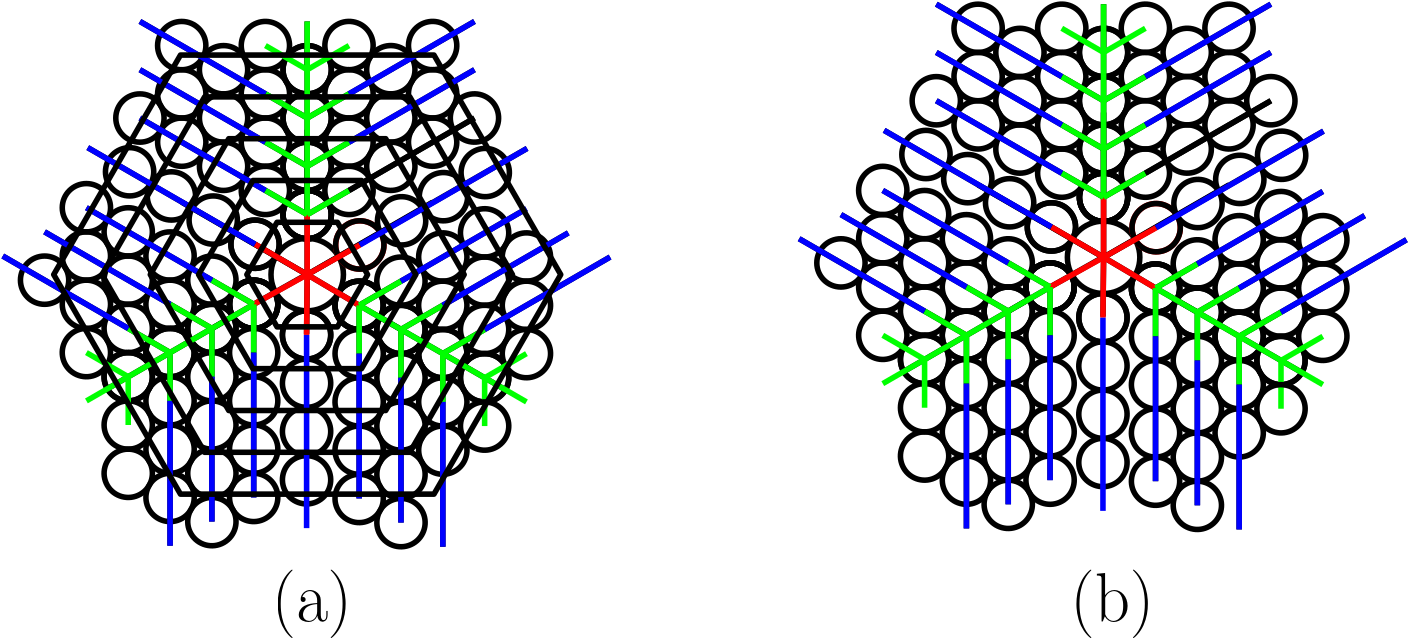 <?xml version="1.0"?>
<!DOCTYPE ipe SYSTEM "ipe.dtd">
<ipe version="70107" creator="Ipe 7.2.2">
<info created="D:20160515183755" modified="D:20160515183755"/>
<ipestyle name="basic">
<symbol name="arrow/arc(spx)">
<path stroke="sym-stroke" fill="sym-stroke" pen="sym-pen">
0 0 m
-1 0.333 l
-1 -0.333 l
h
</path>
</symbol>
<symbol name="arrow/farc(spx)">
<path stroke="sym-stroke" fill="white" pen="sym-pen">
0 0 m
-1 0.333 l
-1 -0.333 l
h
</path>
</symbol>
<symbol name="arrow/ptarc(spx)">
<path stroke="sym-stroke" fill="sym-stroke" pen="sym-pen">
0 0 m
-1 0.333 l
-0.8 0 l
-1 -0.333 l
h
</path>
</symbol>
<symbol name="arrow/fptarc(spx)">
<path stroke="sym-stroke" fill="white" pen="sym-pen">
0 0 m
-1 0.333 l
-0.8 0 l
-1 -0.333 l
h
</path>
</symbol>
<symbol name="mark/circle(sx)" transformations="translations">
<path fill="sym-stroke">
0.6 0 0 0.6 0 0 e
0.4 0 0 0.4 0 0 e
</path>
</symbol>
<symbol name="mark/disk(sx)" transformations="translations">
<path fill="sym-stroke">
0.6 0 0 0.6 0 0 e
</path>
</symbol>
<symbol name="mark/fdisk(sfx)" transformations="translations">
<group>
<path fill="sym-fill">
0.5 0 0 0.5 0 0 e
</path>
<path fill="sym-stroke" fillrule="eofill">
0.6 0 0 0.6 0 0 e
0.4 0 0 0.4 0 0 e
</path>
</group>
</symbol>
<symbol name="mark/box(sx)" transformations="translations">
<path fill="sym-stroke" fillrule="eofill">
-0.6 -0.6 m
0.6 -0.6 l
0.6 0.6 l
-0.6 0.6 l
h
-0.4 -0.4 m
0.4 -0.4 l
0.4 0.4 l
-0.4 0.4 l
h
</path>
</symbol>
<symbol name="mark/square(sx)" transformations="translations">
<path fill="sym-stroke">
-0.6 -0.6 m
0.6 -0.6 l
0.6 0.6 l
-0.6 0.6 l
h
</path>
</symbol>
<symbol name="mark/fsquare(sfx)" transformations="translations">
<group>
<path fill="sym-fill">
-0.5 -0.5 m
0.5 -0.5 l
0.5 0.5 l
-0.5 0.5 l
h
</path>
<path fill="sym-stroke" fillrule="eofill">
-0.6 -0.6 m
0.6 -0.6 l
0.6 0.6 l
-0.6 0.6 l
h
-0.4 -0.4 m
0.4 -0.4 l
0.4 0.4 l
-0.4 0.4 l
h
</path>
</group>
</symbol>
<symbol name="mark/cross(sx)" transformations="translations">
<group>
<path fill="sym-stroke">
-0.43 -0.57 m
0.57 0.43 l
0.43 0.57 l
-0.57 -0.43 l
h
</path>
<path fill="sym-stroke">
-0.43 0.57 m
0.57 -0.43 l
0.43 -0.57 l
-0.57 0.43 l
h
</path>
</group>
</symbol>
<symbol name="arrow/fnormal(spx)">
<path stroke="sym-stroke" fill="white" pen="sym-pen">
0 0 m
-1 0.333 l
-1 -0.333 l
h
</path>
</symbol>
<symbol name="arrow/pointed(spx)">
<path stroke="sym-stroke" fill="sym-stroke" pen="sym-pen">
0 0 m
-1 0.333 l
-0.8 0 l
-1 -0.333 l
h
</path>
</symbol>
<symbol name="arrow/fpointed(spx)">
<path stroke="sym-stroke" fill="white" pen="sym-pen">
0 0 m
-1 0.333 l
-0.8 0 l
-1 -0.333 l
h
</path>
</symbol>
<symbol name="arrow/linear(spx)">
<path stroke="sym-stroke" pen="sym-pen">
-1 0.333 m
0 0 l
-1 -0.333 l
</path>
</symbol>
<symbol name="arrow/fdouble(spx)">
<path stroke="sym-stroke" fill="white" pen="sym-pen">
0 0 m
-1 0.333 l
-1 -0.333 l
h
-1 0 m
-2 0.333 l
-2 -0.333 l
h
</path>
</symbol>
<symbol name="arrow/double(spx)">
<path stroke="sym-stroke" fill="sym-stroke" pen="sym-pen">
0 0 m
-1 0.333 l
-1 -0.333 l
h
-1 0 m
-2 0.333 l
-2 -0.333 l
h
</path>
</symbol>
<pen name="heavier" value="0.8"/>
<pen name="fat" value="1.2"/>
<pen name="ultrafat" value="2"/>
<symbolsize name="large" value="5"/>
<symbolsize name="small" value="2"/>
<symbolsize name="tiny" value="1.1"/>
<arrowsize name="large" value="10"/>
<arrowsize name="small" value="5"/>
<arrowsize name="tiny" value="3"/>
<color name="red" value="1 0 0"/>
<color name="green" value="0 1 0"/>
<color name="blue" value="0 0 1"/>
<color name="yellow" value="1 1 0"/>
<color name="orange" value="1 0.647 0"/>
<color name="gold" value="1 0.843 0"/>
<color name="purple" value="0.627 0.125 0.941"/>
<color name="gray" value="0.745"/>
<color name="brown" value="0.647 0.165 0.165"/>
<color name="navy" value="0 0 0.502"/>
<color name="pink" value="1 0.753 0.796"/>
<color name="seagreen" value="0.18 0.545 0.341"/>
<color name="turquoise" value="0.251 0.878 0.816"/>
<color name="violet" value="0.933 0.51 0.933"/>
<color name="darkblue" value="0 0 0.545"/>
<color name="darkcyan" value="0 0.545 0.545"/>
<color name="darkgray" value="0.663"/>
<color name="darkgreen" value="0 0.392 0"/>
<color name="darkmagenta" value="0.545 0 0.545"/>
<color name="darkorange" value="1 0.549 0"/>
<color name="darkred" value="0.545 0 0"/>
<color name="lightblue" value="0.678 0.847 0.902"/>
<color name="lightcyan" value="0.878 1 1"/>
<color name="lightgray" value="0.827"/>
<color name="lightgreen" value="0.565 0.933 0.565"/>
<color name="lightyellow" value="1 1 0.878"/>
<dashstyle name="dashed" value="[4] 0"/>
<dashstyle name="dotted" value="[1 3] 0"/>
<dashstyle name="dash dotted" value="[4 2 1 2] 0"/>
<dashstyle name="dash dot dotted" value="[4 2 1 2 1 2] 0"/>
<textsize name="large" value="\large"/>
<textsize name="Large" value="\Large"/>
<textsize name="LARGE" value="\LARGE"/>
<textsize name="huge" value="\huge"/>
<textsize name="Huge" value="\Huge"/>
<textsize name="small" value="\small"/>
<textsize name="footnote" value="\footnotesize"/>
<textsize name="tiny" value="\tiny"/>
<textstyle name="center" begin="\begin{center}" end="\end{center}"/>
<textstyle name="itemize" begin="\begin{itemize}" end="\end{itemize}"/>
<textstyle name="item" begin="\begin{itemize}\item{}" end="\end{itemize}"/>
<gridsize name="4 pts" value="4"/>
<gridsize name="8 pts (~3 mm)" value="8"/>
<gridsize name="16 pts (~6 mm)" value="16"/>
<gridsize name="32 pts (~12 mm)" value="32"/>
<gridsize name="10 pts (~3.5 mm)" value="10"/>
<gridsize name="20 pts (~7 mm)" value="20"/>
<gridsize name="14 pts (~5 mm)" value="14"/>
<gridsize name="28 pts (~10 mm)" value="28"/>
<gridsize name="56 pts (~20 mm)" value="56"/>
<anglesize name="90 deg" value="90"/>
<anglesize name="60 deg" value="60"/>
<anglesize name="45 deg" value="45"/>
<anglesize name="30 deg" value="30"/>
<anglesize name="22.5 deg" value="22.5"/>
<opacity name="10%" value="0.1"/>
<opacity name="30%" value="0.3"/>
<opacity name="50%" value="0.5"/>
<opacity name="75%" value="0.75"/>
<tiling name="falling" angle="-60" step="4" width="1"/>
<tiling name="rising" angle="30" step="4" width="1"/>
</ipestyle>
<ipestyle name="bigpaper">
<layout paper="10000 6000" origin="0 0" frame="10000 6000"/>
<titlestyle pos="10 10" size="LARGE" color="title"  valign="baseline"/>
</ipestyle>
<page>
<layer name="alpha"/>
<view layers="alpha" active="alpha"/>
<path layer="alpha" matrix="0.13581 0.23523 -0.23523 0.13581 3403.95 1586.02" stroke="black" pen="ultrafat">
32 0 0 32 7488 3264 e
</path>
<path matrix="0.13581 0.23523 -0.23523 0.13581 3403.95 1586.02" stroke="black" pen="ultrafat">
32 0 0 32 7488 3200 e
</path>
<path matrix="0.27162 0 0 0.27162 1636.6 2904.14" stroke="black" pen="ultrafat">
7424 3264 m
7424 3008 l
</path>
<path matrix="-0.13581 0.23523 -0.23523 -0.13581 5429.15 2487.65" stroke="black" pen="ultrafat">
7424 3264 m
7424 3008 l
</path>
<path matrix="0.27162 0 0 0.27162 1636.6 2904.14" stroke="black" pen="ultrafat">
7451.71 3248 m
7507.14 3216 l
</path>
<path matrix="0.27162 0 0 0.27162 1651.65 2895.45" stroke="black" pen="ultrafat">
7451.71 3248 m
7507.14 3216 l
</path>
<path matrix="0.27162 0 0 0.27162 1666.71 2886.75" stroke="black" pen="ultrafat">
7451.71 3248 m
7507.14 3216 l
</path>
<path matrix="0.27162 0 0 0.27162 1636.6 2904.14" stroke="black" pen="ultrafat">
32.0019 0 0 32.0019 7534.85 3200 e
</path>
<path matrix="0.27162 0 0 0.27162 1636.6 2904.14" stroke="black" pen="ultrafat">
32.0019 0 0 32.0019 7590.28 3168 e
</path>
<path matrix="-0.13581 0.23523 -0.23523 -0.13581 5437.83 2472.59" stroke="black" pen="ultrafat">
32 0 0 32 7488 3264 e
</path>
<path matrix="-0.13581 0.23523 -0.23523 -0.13581 5437.83 2472.59" stroke="black" pen="ultrafat">
32 0 0 32 7488 3200 e
</path>
<path matrix="0.13581 0.23523 -0.23523 0.13581 3412.64 1601.08" stroke="black" pen="ultrafat">
32.0019 0 0 32.0019 7534.85 3200 e
</path>
<path matrix="0.13581 0.23523 -0.23523 0.13581 3412.64 1601.08" stroke="black" pen="ultrafat">
32.0019 0 0 32.0019 7590.28 3168 e
</path>
<path matrix="0.27162 -0.00000005 0.00000005 0.27162 1619.22 2904.14" stroke="black" pen="ultrafat">
32 0 0 32 7488 3264 e
</path>
<path matrix="0.27162 -0.00000005 0.00000005 0.27162 1619.22 2904.14" stroke="black" pen="ultrafat">
32 0 0 32 7488 3200 e
</path>
<path matrix="0.13581 -0.23523 0.23523 0.13581 1877.06 5093.77" stroke="black" pen="ultrafat">
32.0019 0 0 32.0019 7534.85 3200 e
</path>
<path matrix="0.13581 -0.23523 0.23523 0.13581 1877.06 5093.77" stroke="black" pen="ultrafat">
32.0019 0 0 32.0019 7590.28 3168 e
</path>
<path matrix="0.13581 -0.23523 0.23523 0.13581 1877.06 5093.77" stroke="black" pen="ultrafat">
32.0019 0 0 32.0019 7645.71 3136 e
</path>
<path matrix="0.27162 0 0 0.27162 1651.65 2895.45" stroke="black" pen="ultrafat">
7424 3264 m
7424 3008 l
</path>
<path matrix="-0.13581 0.23523 -0.23523 -0.13581 5444.2 2478.95" stroke="black" pen="ultrafat">
7424 3264 m
7424 3008 l
</path>
<path matrix="0.27162 0 0 0.27162 1666.71 2886.75" stroke="black" pen="ultrafat">
7424 3264 m
7424 3008 l
</path>
<path matrix="-0.13581 0.23523 -0.23523 -0.13581 5459.25 2470.26" stroke="black" pen="ultrafat">
7424 3264 m
7424 3008 l
</path>
<path matrix="-0.13581 0.23523 -0.23523 -0.13581 5452.89 2463.9" stroke="black" pen="ultrafat">
32 0 0 32 7488 3200 e
</path>
<path matrix="0.13581 0.23523 -0.23523 0.13581 3427.69 1592.39" stroke="black" pen="ultrafat">
32.0019 0 0 32.0019 7534.85 3200 e
</path>
<path matrix="0.13581 0.23523 -0.23523 0.13581 3427.69 1592.39" stroke="black" pen="ultrafat">
32.0019 0 0 32.0019 7590.28 3168 e
</path>
<path matrix="0.27162 -0.00000005 0.00000005 0.27162 1634.27 2895.45" stroke="black" pen="ultrafat">
32 0 0 32 7488 3264 e
</path>
<path matrix="0.27162 -0.00000005 0.00000005 0.27162 1634.27 2895.45" stroke="black" pen="ultrafat">
32 0 0 32 7488 3200 e
</path>
<path matrix="0.13581 -0.23523 0.23523 0.13581 1892.12 5085.08" stroke="black" pen="ultrafat">
32.0019 0 0 32.0019 7534.85 3200 e
</path>
<path matrix="0.13581 -0.23523 0.23523 0.13581 1892.12 5085.08" stroke="black" pen="ultrafat">
32.0019 0 0 32.0019 7590.28 3168 e
</path>
<path matrix="0.13581 -0.23523 0.23523 0.13581 1892.12 5085.08" stroke="black" pen="ultrafat">
32.0019 0 0 32.0019 7645.71 3136 e
</path>
<path matrix="-0.13581 0.23523 -0.23523 -0.13581 5467.95 2455.21" stroke="black" pen="ultrafat">
32 0 0 32 7488 3200 e
</path>
<path matrix="0.13581 0.23523 -0.23523 0.13581 3442.75 1583.69" stroke="black" pen="ultrafat">
32.0019 0 0 32.0019 7534.85 3200 e
</path>
<path matrix="0.27162 -0.00000005 0.00000005 0.27162 1649.33 2886.76" stroke="black" pen="ultrafat">
32 0 0 32 7488 3264 e
</path>
<path matrix="0.27162 -0.00000005 0.00000005 0.27162 1649.33 2886.76" stroke="black" pen="ultrafat">
32 0 0 32 7488 3200 e
</path>
<path matrix="0.13581 -0.23523 0.23523 0.13581 1907.18 5076.39" stroke="black" pen="ultrafat">
32.0019 0 0 32.0019 7534.85 3200 e
</path>
<path matrix="-0.13581 0.23523 -0.23523 -0.13581 5483 2446.51" stroke="black" pen="ultrafat">
32 0 0 32 7488 3200 e
</path>
<path matrix="0.27162 -0.00000005 0.00000005 0.27162 1664.38 2878.06" stroke="black" pen="ultrafat">
32 0 0 32 7488 3264 e
</path>
<path matrix="0.27162 0 0 0.27162 1636.6 2904.14" stroke="black" pen="ultrafat">
7424.01 3264 m
7479.44 3232 l
</path>
<path matrix="0.27162 0 0 0.27162 1913.42 2880.43" stroke="black" pen="ultrafat">
48 0 0 48 6336 3392 e
</path>
<path matrix="0.13581 0.23523 -0.23523 0.13581 3424.05 1629.52" stroke="black" pen="ultrafat">
7479.43 3232 m
7313.17 3328 l
</path>
<path matrix="-0.13581 0.23523 -0.23523 -0.13581 5410.44 2533.47" stroke="black" pen="ultrafat">
7479.43 3232 m
7313.17 3328 l
</path>
<path matrix="-0.27162 -0.00000005 0.00000005 -0.27162 5620.8 4705.72" stroke="black" pen="ultrafat">
7479.43 3232 m
7313.17 3328 l
</path>
<path matrix="0.27162 0 0 0.27162 1636.6 2904.14" stroke="black" pen="ultrafat">
7424.01 3264 m
7355.15 3304.73 l
</path>
<path matrix="0.27162 -0.00000005 0.00000005 0.27162 1619.45 2925.87" stroke="red" pen="ultrafat">
32 0 0 32 7488 3264 e
</path>
<path matrix="-0.13581 -0.23523 0.23523 -0.13581 3855.59 5980.7" stroke="black" pen="ultrafat">
7424.01 3264 m
7355.15 3304.73 l
</path>
<path matrix="0.13581 -0.23523 0.23523 0.13581 1858.14 5083.49" stroke="black" pen="ultrafat">
7424.01 3264 m
7355.15 3304.73 l
</path>
<path matrix="0.27162 -0.00000005 0.00000005 0.27162 1600.51 2936.8" stroke="black" pen="ultrafat">
32 0 0 32 7488 3264 e
</path>
<path matrix="0.27162 -0.00000005 0.00000005 0.27162 1581.24 2904.5" stroke="black" pen="ultrafat">
32 0 0 32 7488 3264 e
</path>
<path matrix="0.27162 -0.00000005 0.00000005 0.27162 1600.28 2893.47" stroke="black" pen="ultrafat">
32 0 0 32 7488 3264 e
</path>
<path matrix="-0.13581 0.23523 -0.23523 -0.13581 5400.36 2494.59" stroke="black" pen="ultrafat">
32 0 0 32 7488 3264 e
</path>
<path matrix="-0.27162 0.00000005 -0.00000005 -0.27162 5668.29 4709.94" stroke="black" pen="ultrafat">
32 0 0 32 7488 3264 e
</path>
<path matrix="-0.27162 0.00000005 -0.00000005 -0.27162 5668.29 4709.94" stroke="black" pen="ultrafat">
32 0 0 32 7488 3200 e
</path>
<path matrix="-0.13581 0.23523 -0.23523 -0.13581 5410.44 2520.31" stroke="black" pen="ultrafat">
7424 3264 m
7424 3008 l
</path>
<path matrix="-0.13581 -0.23523 0.23523 -0.13581 3874.86 6013" stroke="black" pen="ultrafat">
7424 3264 m
7424 3008 l
</path>
<path matrix="-0.13581 0.23523 -0.23523 -0.13581 5410.44 2520.31" stroke="black" pen="ultrafat">
7451.71 3248 m
7507.14 3216 l
</path>
<path matrix="-0.13581 0.23523 -0.23523 -0.13581 5410.44 2537.69" stroke="black" pen="ultrafat">
7451.71 3248 m
7507.14 3216 l
</path>
<path matrix="-0.13581 0.23523 -0.23523 -0.13581 5410.44 2555.07" stroke="black" pen="ultrafat">
7451.71 3248 m
7507.14 3216 l
</path>
<path matrix="-0.13581 0.23523 -0.23523 -0.13581 5410.44 2520.31" stroke="black" pen="ultrafat">
32.0019 0 0 32.0019 7534.85 3200 e
</path>
<path matrix="-0.13581 0.23523 -0.23523 -0.13581 5410.44 2520.31" stroke="black" pen="ultrafat">
32.0019 0 0 32.0019 7590.28 3168 e
</path>
<path matrix="-0.13581 -0.23523 0.23523 -0.13581 3883.56 6028.05" stroke="black" pen="ultrafat">
32 0 0 32 7488 3264 e
</path>
<path matrix="-0.13581 -0.23523 0.23523 -0.13581 3883.56 6028.05" stroke="black" pen="ultrafat">
32 0 0 32 7488 3200 e
</path>
<path matrix="-0.27162 0.00000005 -0.00000005 -0.27162 5650.91 4709.93" stroke="black" pen="ultrafat">
32.0019 0 0 32.0019 7534.85 3200 e
</path>
<path matrix="-0.27162 0.00000005 -0.00000005 -0.27162 5650.91 4709.93" stroke="black" pen="ultrafat">
32.0019 0 0 32.0019 7590.28 3168 e
</path>
<path matrix="-0.27162 0.00000005 -0.00000005 -0.27162 5650.91 4709.93" stroke="black" pen="ultrafat">
32.0019 0 0 32.0019 7645.71 3136 e
</path>
<path matrix="-0.13581 0.23523 -0.23523 -0.13581 5419.13 2505.25" stroke="black" pen="ultrafat">
32 0 0 32 7488 3264 e
</path>
<path matrix="-0.13581 0.23523 -0.23523 -0.13581 5419.13 2505.25" stroke="black" pen="ultrafat">
32 0 0 32 7488 3200 e
</path>
<path matrix="0.13581 0.23523 -0.23523 0.13581 3393.93 1633.74" stroke="black" pen="ultrafat">
32.0019 0 0 32.0019 7534.85 3200 e
</path>
<path matrix="0.13581 0.23523 -0.23523 0.13581 3393.93 1633.74" stroke="black" pen="ultrafat">
32.0019 0 0 32.0019 7590.28 3168 e
</path>
<path matrix="0.13581 0.23523 -0.23523 0.13581 3393.93 1633.74" stroke="black" pen="ultrafat">
32.0019 0 0 32.0019 7645.71 3136 e
</path>
<path matrix="-0.13581 0.23523 -0.23523 -0.13581 5410.44 2537.69" stroke="black" pen="ultrafat">
7424 3264 m
7424 3008 l
</path>
<path matrix="-0.13581 -0.23523 0.23523 -0.13581 3874.86 6030.38" stroke="black" pen="ultrafat">
7424 3264 m
7424 3008 l
</path>
<path matrix="-0.13581 0.23523 -0.23523 -0.13581 5410.44 2555.07" stroke="black" pen="ultrafat">
7424 3264 m
7424 3008 l
</path>
<path matrix="-0.13581 -0.23523 0.23523 -0.13581 3874.86 6047.76" stroke="black" pen="ultrafat">
7424 3264 m
7424 3008 l
</path>
<path matrix="-0.13581 -0.23523 0.23523 -0.13581 3883.56 6045.44" stroke="black" pen="ultrafat">
32 0 0 32 7488 3200 e
</path>
<path matrix="-0.27162 0.00000005 -0.00000005 -0.27162 5650.91 4727.32" stroke="black" pen="ultrafat">
32.0019 0 0 32.0019 7534.85 3200 e
</path>
<path matrix="-0.27162 0.00000005 -0.00000005 -0.27162 5650.91 4727.32" stroke="black" pen="ultrafat">
32.0019 0 0 32.0019 7590.28 3168 e
</path>
<path matrix="-0.13581 0.23523 -0.23523 -0.13581 5419.13 2522.64" stroke="black" pen="ultrafat">
32 0 0 32 7488 3264 e
</path>
<path matrix="-0.13581 0.23523 -0.23523 -0.13581 5419.13 2522.64" stroke="black" pen="ultrafat">
32 0 0 32 7488 3200 e
</path>
<path matrix="0.13581 0.23523 -0.23523 0.13581 3393.93 1651.13" stroke="black" pen="ultrafat">
32.0019 0 0 32.0019 7534.85 3200 e
</path>
<path matrix="0.13581 0.23523 -0.23523 0.13581 3393.93 1651.13" stroke="black" pen="ultrafat">
32.0019 0 0 32.0019 7590.28 3168 e
</path>
<path matrix="-0.13581 -0.23523 0.23523 -0.13581 3883.56 6062.82" stroke="black" pen="ultrafat">
32 0 0 32 7488 3200 e
</path>
<path matrix="-0.27162 0.00000005 -0.00000005 -0.27162 5650.9 4744.7" stroke="black" pen="ultrafat">
32.0019 0 0 32.0019 7534.85 3200 e
</path>
<path matrix="-0.27162 0.00000005 -0.00000005 -0.27162 5650.9 4744.7" stroke="black" pen="ultrafat">
32.0019 0 0 32.0019 7590.28 3168 e
</path>
<path matrix="-0.13581 0.23523 -0.23523 -0.13581 5419.13 2540.02" stroke="black" pen="ultrafat">
32 0 0 32 7488 3264 e
</path>
<path matrix="-0.13581 0.23523 -0.23523 -0.13581 5419.13 2540.02" stroke="black" pen="ultrafat">
32 0 0 32 7488 3200 e
</path>
<path matrix="0.13581 0.23523 -0.23523 0.13581 3393.93 1668.51" stroke="black" pen="ultrafat">
32.0019 0 0 32.0019 7534.85 3200 e
</path>
<path matrix="0.13581 0.23523 -0.23523 0.13581 3393.93 1668.51" stroke="black" pen="ultrafat">
32.0019 0 0 32.0019 7590.28 3168 e
</path>
<path matrix="-0.13581 -0.23523 0.23523 -0.13581 3883.56 6080.21" stroke="black" pen="ultrafat">
32 0 0 32 7488 3200 e
</path>
<path matrix="-0.13581 0.23523 -0.23523 -0.13581 5419.13 2557.41" stroke="black" pen="ultrafat">
32 0 0 32 7488 3264 e
</path>
<path matrix="-0.13581 0.23523 -0.23523 -0.13581 5419.13 2557.41" stroke="black" pen="ultrafat">
32 0 0 32 7488 3200 e
</path>
<path matrix="-0.13581 0.23523 -0.23523 -0.13581 5410.44 2520.31" stroke="black" pen="ultrafat">
7424.01 3264 m
7479.44 3232 l
</path>
<path matrix="-0.13581 0.23523 -0.23523 -0.13581 5410.44 2520.31" stroke="black" pen="ultrafat">
7645.73 3136 m
7590.3 3168 l
</path>
<path matrix="0.13581 -0.23523 0.23523 0.13581 1830.4 5109.19" stroke="black" pen="ultrafat">
32 0 0 32 7488 3264 e
</path>
<path matrix="0.13581 -0.23523 0.23523 0.13581 1830.4 5109.19" stroke="black" pen="ultrafat">
32 0 0 32 7488 3200 e
</path>
<path matrix="-0.13581 -0.23523 0.23523 -0.13581 3855.6 5980.7" stroke="black" pen="ultrafat">
7424 3264 m
7424 3008 l
</path>
<path matrix="0.27162 -0.00000005 0.00000005 0.27162 1598.63 2904.51" stroke="black" pen="ultrafat">
7424 3264 m
7424 3008 l
</path>
<path matrix="-0.13581 -0.23523 0.23523 -0.13581 3855.6 5980.7" stroke="black" pen="ultrafat">
7451.71 3248 m
7507.14 3216 l
</path>
<path matrix="-0.13581 -0.23523 0.23523 -0.13581 3840.54 5972.01" stroke="black" pen="ultrafat">
7451.71 3248 m
7507.14 3216 l
</path>
<path matrix="-0.13581 -0.23523 0.23523 -0.13581 3825.49 5963.32" stroke="black" pen="ultrafat">
7451.71 3248 m
7507.14 3216 l
</path>
<path matrix="-0.13581 -0.23523 0.23523 -0.13581 3855.6 5980.7" stroke="black" pen="ultrafat">
32.0019 0 0 32.0019 7534.85 3200 e
</path>
<path matrix="-0.13581 -0.23523 0.23523 -0.13581 3855.6 5980.7" stroke="black" pen="ultrafat">
32.0019 0 0 32.0019 7590.28 3168 e
</path>
<path matrix="0.27162 -0.00000005 0.00000005 0.27162 1581.25 2904.51" stroke="black" pen="ultrafat">
32 0 0 32 7488 3264 e
</path>
<path matrix="0.27162 -0.00000005 0.00000005 0.27162 1581.25 2904.51" stroke="black" pen="ultrafat">
32 0 0 32 7488 3200 e
</path>
<path matrix="0.13581 -0.23523 0.23523 0.13581 1839.09 5094.14" stroke="black" pen="ultrafat">
32.0019 0 0 32.0019 7534.85 3200 e
</path>
<path matrix="0.13581 -0.23523 0.23523 0.13581 1839.09 5094.14" stroke="black" pen="ultrafat">
32.0019 0 0 32.0019 7590.28 3168 e
</path>
<path matrix="0.13581 -0.23523 0.23523 0.13581 1839.09 5094.14" stroke="black" pen="ultrafat">
32.0019 0 0 32.0019 7645.71 3136 e
</path>
<path matrix="-0.13581 -0.23523 0.23523 -0.13581 3864.29 5995.75" stroke="black" pen="ultrafat">
32 0 0 32 7488 3264 e
</path>
<path matrix="-0.13581 -0.23523 0.23523 -0.13581 3864.29 5995.75" stroke="black" pen="ultrafat">
32 0 0 32 7488 3200 e
</path>
<path matrix="-0.27162 0.00000005 -0.00000005 -0.27162 5631.64 4677.64" stroke="black" pen="ultrafat">
32.0019 0 0 32.0019 7534.85 3200 e
</path>
<path matrix="-0.27162 0.00000005 -0.00000005 -0.27162 5631.64 4677.64" stroke="black" pen="ultrafat">
32.0019 0 0 32.0019 7590.28 3168 e
</path>
<path matrix="-0.27162 0.00000005 -0.00000005 -0.27162 5631.64 4677.64" stroke="black" pen="ultrafat">
32.0019 0 0 32.0019 7645.71 3136 e
</path>
<path matrix="-0.13581 -0.23523 0.23523 -0.13581 3840.54 5972.01" stroke="black" pen="ultrafat">
7424 3264 m
7424 3008 l
</path>
<path matrix="0.27162 -0.00000005 0.00000005 0.27162 1583.57 2895.81" stroke="black" pen="ultrafat">
7424 3264 m
7424 3008 l
</path>
<path matrix="-0.13581 -0.23523 0.23523 -0.13581 3825.49 5963.32" stroke="black" pen="ultrafat">
7424 3264 m
7424 3008 l
</path>
<path matrix="0.27162 -0.00000005 0.00000005 0.27162 1568.52 2887.12" stroke="black" pen="ultrafat">
7424 3264 m
7424 3008 l
</path>
<path matrix="0.27162 -0.00000005 0.00000005 0.27162 1566.19 2895.82" stroke="black" pen="ultrafat">
32 0 0 32 7488 3200 e
</path>
<path matrix="0.13581 -0.23523 0.23523 0.13581 1824.04 5085.44" stroke="black" pen="ultrafat">
32.0019 0 0 32.0019 7534.85 3200 e
</path>
<path matrix="0.13581 -0.23523 0.23523 0.13581 1824.04 5085.44" stroke="black" pen="ultrafat">
32.0019 0 0 32.0019 7590.28 3168 e
</path>
<path matrix="0.13581 -0.23523 0.23523 0.13581 1824.04 5085.44" stroke="black" pen="ultrafat">
32.0019 0 0 32.0019 7645.71 3136 e
</path>
<path matrix="-0.13581 -0.23523 0.23523 -0.13581 3849.23 5987.06" stroke="black" pen="ultrafat">
32 0 0 32 7488 3264 e
</path>
<path matrix="-0.13581 -0.23523 0.23523 -0.13581 3849.23 5987.06" stroke="black" pen="ultrafat">
32 0 0 32 7488 3200 e
</path>
<path matrix="-0.27162 0.00000005 -0.00000005 -0.27162 5616.58 4668.95" stroke="black" pen="ultrafat">
32.0019 0 0 32.0019 7534.85 3200 e
</path>
<path matrix="-0.27162 0.00000005 -0.00000005 -0.27162 5616.58 4668.95" stroke="black" pen="ultrafat">
32.0019 0 0 32.0019 7590.28 3168 e
</path>
<path matrix="0.27162 -0.00000005 0.00000005 0.27162 1551.13 2887.12" stroke="black" pen="ultrafat">
32 0 0 32 7488 3200 e
</path>
<path matrix="0.13581 -0.23523 0.23523 0.13581 1808.99 5076.75" stroke="black" pen="ultrafat">
32.0019 0 0 32.0019 7534.85 3200 e
</path>
<path matrix="0.13581 -0.23523 0.23523 0.13581 1808.99 5076.75" stroke="black" pen="ultrafat">
32.0019 0 0 32.0019 7590.28 3168 e
</path>
<path matrix="-0.13581 -0.23523 0.23523 -0.13581 3834.18 5978.37" stroke="black" pen="ultrafat">
32 0 0 32 7488 3264 e
</path>
<path matrix="-0.13581 -0.23523 0.23523 -0.13581 3834.18 5978.37" stroke="black" pen="ultrafat">
32 0 0 32 7488 3200 e
</path>
<path matrix="-0.27162 0.00000005 -0.00000005 -0.27162 5601.53 4660.25" stroke="black" pen="ultrafat">
32.0019 0 0 32.0019 7534.85 3200 e
</path>
<path matrix="-0.27162 0.00000005 -0.00000005 -0.27162 5601.53 4660.25" stroke="black" pen="ultrafat">
32.0019 0 0 32.0019 7590.28 3168 e
</path>
<path matrix="0.27162 -0.00000005 0.00000005 0.27162 1536.08 2878.43" stroke="black" pen="ultrafat">
32 0 0 32 7488 3200 e
</path>
<path matrix="0.13581 -0.23523 0.23523 0.13581 1793.93 5068.06" stroke="black" pen="ultrafat">
32.0019 0 0 32.0019 7534.85 3200 e
</path>
<path matrix="-0.13581 -0.23523 0.23523 -0.13581 3819.12 5969.68" stroke="black" pen="ultrafat">
32 0 0 32 7488 3264 e
</path>
<path matrix="-0.13581 -0.23523 0.23523 -0.13581 3819.12 5969.68" stroke="black" pen="ultrafat">
32 0 0 32 7488 3200 e
</path>
<path matrix="-0.13581 -0.23523 0.23523 -0.13581 3855.6 5980.7" stroke="black" pen="ultrafat">
7424.01 3264 m
7479.44 3232 l
</path>
<path matrix="-0.13581 -0.23523 0.23523 -0.13581 3947.65 6043.19" stroke="black" pen="ultrafat">
32 0 0 32 7488 3264 e
</path>
<path matrix="-0.13581 -0.23523 0.23523 -0.13581 3932.6 6034.5" stroke="black" pen="ultrafat">
32 0 0 32 7488 3264 e
</path>
<path matrix="-0.13581 -0.23523 0.23523 -0.13581 3917.54 6025.81" stroke="black" pen="ultrafat">
32 0 0 32 7488 3264 e
</path>
<path matrix="-0.13581 -0.23523 0.23523 -0.13581 3902.49 6017.12" stroke="black" pen="ultrafat">
32 0 0 32 7488 3264 e
</path>
<path matrix="-0.13581 0.23523 -0.23523 -0.13581 5410.22 2407.44" stroke="black" pen="ultrafat">
32.0019 0 0 32.0019 7590.28 3168 e
</path>
<path matrix="-0.13581 0.23523 -0.23523 -0.13581 5418.91 2409.77" stroke="black" pen="ultrafat">
32 0 0 32 7488 3264 e
</path>
<path matrix="-0.13581 0.23523 -0.23523 -0.13581 5418.91 2427.16" stroke="black" pen="ultrafat">
32 0 0 32 7488 3264 e
</path>
<path matrix="-0.13581 0.23523 -0.23523 -0.13581 5418.91 2461.93" stroke="black" pen="ultrafat">
32 0 0 32 7488 3264 e
</path>
<path matrix="0.27162 0 0 0.27162 1636.6 2904.14" stroke="black" pen="ultrafat">
7355.15 3304.73 m
7646.55 3471.98 l
</path>
<path matrix="0.27162 0 0 0.27162 1538.9 2960.9" stroke="black" pen="ultrafat">
32.0019 0 0 32.0019 7534.85 3200 e
</path>
<path matrix="0.27162 0 0 0.27162 1538.9 2960.9" stroke="black" pen="ultrafat">
32.0019 0 0 32.0019 7645.71 3136 e
</path>
<path matrix="0.27162 -0.00000005 0.00000005 0.27162 1536.57 2952.21" stroke="black" pen="ultrafat">
32 0 0 32 7488 3264 e
</path>
<path matrix="0.27162 -0.00000005 0.00000005 0.27162 1566.68 2934.83" stroke="black" pen="ultrafat">
32 0 0 32 7488 3264 e
</path>
<path matrix="0.27162 0 0 0.27162 1636.6 2904.14" stroke="black" pen="ultrafat">
7355.15 3304.73 m
7064.3 3472.98 l
</path>
<path matrix="0.27162 0 0 0.27162 1936.99 2904.25" stroke="red" pen="ultrafat">
6249.23 3304.31 m
6318.92 3343.56 l
</path>
<path matrix="0.27162 0 0 0.27162 1936.99 2904.25" stroke="red" pen="ultrafat">
6249.23 3304.31 m
6249.24 3383.82 l
</path>
<path matrix="0.27162 0 0 0.27162 1936.99 2904.25" stroke="red" pen="ultrafat">
6249.23 3304.31 m
6180.1 3344.56 l
</path>
<path matrix="0.27162 0 0 0.27162 1936.99 2904.25" stroke="red" pen="ultrafat">
6249.23 3304.31 m
6178.3 3264.95 l
6249.23 3304.31 l
6248.38 3224.33 l
</path>
<path matrix="0.27162 0 0 0.27162 1936.99 2904.25" stroke="red" pen="ultrafat">
6249.23 3304.31 m
6318.08 3263.57 l
</path>
<path matrix="0.27162 0 0 0.27162 1936.99 2904.25" stroke="green" pen="ultrafat">
6318.1 3263.58 m
6373.5 3295.57 l
</path>
<path matrix="0.27162 0 0 0.27162 1936.99 2904.25" stroke="green" pen="ultrafat">
6318.1 3263.58 m
6373.52 3231.58 l
6428.93 3263.57 l
</path>
<path matrix="0.27162 0 0 0.27162 1936.99 2904.25" stroke="green" pen="ultrafat">
6373.52 3231.58 m
6539.81 3135.58 l
</path>
<path matrix="0.27162 0 0 0.27162 1936.99 2904.25" stroke="green" pen="ultrafat">
6428.95 3199.58 m
6484.36 3231.57 l
</path>
<path matrix="0.27162 0 0 0.27162 1936.99 2904.25" stroke="green" pen="ultrafat">
6484.38 3167.58 m
6539.79 3199.57 l
</path>
<path matrix="0.27162 0 0 0.27162 1936.99 2904.25" stroke="green" pen="ultrafat">
6484.38 3167.58 m
6484.38 3103.58 l
</path>
<path matrix="0.27162 0 0 0.27162 1936.99 2904.25" stroke="green" pen="ultrafat">
6428.93 3199.58 m
6428.95 3135.58 l
</path>
<path matrix="0.27162 0 0 0.27162 1936.99 2904.25" stroke="green" pen="ultrafat">
6373.51 3231.58 m
6373.52 3167.58 l
</path>
<path matrix="0.27162 0 0 0.27162 1936.99 2904.25" stroke="green" pen="ultrafat">
6318.08 3263.57 m
6318.1 3199.58 l
</path>
<path matrix="0.27162 0 0 0.27162 1936.99 2904.25" stroke="green" pen="ultrafat">
6249.24 3383.82 m
6304.64 3415.84 l
</path>
<path matrix="0.27162 0 0 0.27162 1936.99 2904.25" stroke="green" pen="ultrafat">
6249.23 3383.84 m
6193.81 3415.82 l
</path>
<path matrix="0.27162 0 0 0.27162 1936.99 2904.25" stroke="green" pen="ultrafat">
6249.23 3447.83 m
6193.8 3479.83 l
</path>
<path matrix="0.27162 0 0 0.27162 1936.99 2904.25" stroke="green" pen="ultrafat">
6249.23 3511.83 m
6193.8 3543.83 l
</path>
<path matrix="0.27162 0 0 0.27162 1936.99 2904.25" stroke="green" pen="ultrafat">
6249.21 3575.85 m
6193.8 3607.84 l
</path>
<path matrix="0.27162 0 0 0.27162 1936.99 2904.25" stroke="green" pen="ultrafat">
6249.21 3575.85 m
6304.64 3607.85 l
</path>
<path matrix="0.27162 0 0 0.27162 1936.99 2904.25" stroke="green" pen="ultrafat">
6249.23 3511.83 m
6304.64 3543.85 l
</path>
<path matrix="0.27162 0 0 0.27162 1936.99 2904.25" stroke="green" pen="ultrafat">
6249.23 3447.83 m
6304.64 3479.84 l
</path>
<path matrix="0.27162 0 0 0.27162 1936.99 2904.25" stroke="green" pen="ultrafat">
6249.21 3383.84 m
6249.22 3639.83 l
</path>
<path matrix="0.27162 0 0 0.27162 1936.99 2904.25" stroke="green" pen="ultrafat">
6178.29 3264.9 m
5956.58 3136.91 l
</path>
<path matrix="0.27162 0 0 0.27162 1936.99 2904.25" stroke="green" pen="ultrafat">
6178.29 3264.9 m
6178.3 3200.95 l
</path>
<path matrix="0.27162 0 0 0.27162 1936.99 2904.25" stroke="green" pen="ultrafat">
6178.29 3264.92 m
6122.87 3296.91 l
</path>
<path matrix="0.27162 0 0 0.27162 1936.99 2904.25" stroke="green" pen="ultrafat">
6122.86 3232.91 m
6122.87 3168.93 l
</path>
<path matrix="0.27162 0 0 0.27162 1936.99 2904.25" stroke="green" pen="ultrafat">
6122.86 3232.91 m
6067.44 3264.91 l
</path>
<path matrix="0.27162 0 0 0.27162 1936.99 2904.25" stroke="green" pen="ultrafat">
6067.43 3200.91 m
6067.45 3136.93 l
</path>
<path matrix="0.27162 0 0 0.27162 1936.99 2904.25" stroke="green" pen="ultrafat">
6067.43 3200.91 m
6012.01 3232.91 l
</path>
<path matrix="0.27162 0 0 0.27162 1936.99 2904.25" stroke="green" pen="ultrafat">
6012 3168.91 m
6012.01 3104.93 l
</path>
<path matrix="0.27162 0 0 0.27162 1936.99 2904.25" stroke="green" pen="ultrafat">
6012.02 3168.94 m
5956.58 3200.91 l
</path>
<path matrix="0.27162 0 0 0.27162 1936.99 2904.25" stroke="blue" pen="ultrafat">
6122.87 3168.93 m
6122.88 2976.92 l
</path>
<path matrix="0.27162 0 0 0.27162 1936.99 2904.25" stroke="blue" pen="ultrafat">
6178.3 3200.95 m
6178.31 3008.93 l
</path>
<path matrix="0.27162 0 0 0.27162 1936.99 2904.25" stroke="blue" pen="ultrafat">
6067.45 3136.93 m
6067.46 2944.92 l
</path>
<path matrix="0.27162 0 0 0.27162 1936.99 2904.25" stroke="blue" pen="ultrafat">
6318.1 3199.58 m
6318.1 3007.58 l
</path>
<path matrix="0.27162 0 0 0.27162 1936.99 2904.25" stroke="blue" pen="ultrafat">
6248.39 3224.31 m
6248.41 2968.3 l
</path>
<path matrix="0.27162 0 0 0.27162 1936.99 2904.25" stroke="blue" pen="ultrafat">
6373.52 3167.58 m
6373.52 2975.58 l
</path>
<path matrix="0.27162 0 0 0.27162 1936.99 2904.25" stroke="blue" pen="ultrafat">
6428.95 3135.58 m
6428.96 2943.58 l
</path>
<path matrix="0.27162 0 0 0.27162 1936.99 2904.25" stroke="blue" pen="ultrafat">
6318.94 3343.58 m
6540.63 3471.56 l
</path>
<path matrix="0.27162 0 0 0.27162 1936.99 2904.25" stroke="blue" pen="ultrafat">
6373.5 3295.57 m
6539.78 3391.58 l
</path>
<path matrix="0.27162 0 0 0.27162 1936.99 2904.25" stroke="blue" pen="ultrafat">
6428.93 3263.57 m
6595.21 3359.58 l
</path>
<path matrix="0.27162 0 0 0.27162 1936.99 2904.25" stroke="blue" pen="ultrafat">
6484.36 3231.57 m
6650.64 3327.58 l
</path>
<path matrix="0.27162 0 0 0.27162 1936.99 2904.25" stroke="blue" pen="ultrafat">
6180.1 3344.57 m
5958.38 3472.56 l
</path>
<path matrix="0.27162 0 0 0.27162 1936.99 2904.25" stroke="blue" pen="ultrafat">
6122.87 3296.91 m
5956.58 3392.92 l
</path>
<path matrix="0.27162 0 0 0.27162 1936.99 2904.25" stroke="blue" pen="ultrafat">
6067.44 3264.91 m
5901.15 3360.92 l
</path>
<path matrix="0.27162 0 0 0.27162 1936.99 2904.25" stroke="blue" pen="ultrafat">
6012.01 3232.91 m
5845.73 3328.92 l
</path>
<path matrix="0.27162 0 0 0.27162 1936.99 2904.25" stroke="blue" pen="ultrafat">
6193.81 3415.82 m
6027.52 3511.82 l
</path>
<path matrix="0.27162 0 0 0.27162 1936.99 2904.25" stroke="blue" pen="ultrafat">
6193.8 3479.83 m
6027.52 3575.83 l
</path>
<path matrix="0.27162 0 0 0.27162 1936.99 2904.25" stroke="blue" pen="ultrafat">
6193.8 3543.83 m
6027.51 3639.83 l
</path>
<path matrix="0.27162 0 0 0.27162 1936.99 2904.25" stroke="blue" pen="ultrafat">
6304.64 3543.85 m
6470.92 3639.84 l
</path>
<path matrix="0.27162 0 0 0.27162 1936.99 2904.25" stroke="blue" pen="ultrafat">
6304.64 3479.84 m
6470.92 3575.84 l
</path>
<path matrix="0.27162 0 0 0.27162 1936.99 2904.25" stroke="black" pen="ultrafat">
6304.64 3415.84 m
6470.92 3511.84 l
</path>
<path matrix="0.27162 0 0 0.27162 1936.99 2904.25" stroke="black" pen="ultrafat">
6585.22 3304.31 m
6417.23 3595.28 l
6081.24 3595.28 l
5913.25 3304.31 l
6081.24 3013.34 l
6417.23 3013.34 l
h
</path>
<path matrix="0.27162 0 0 0.27162 1936.99 2904.25" stroke="black" pen="ultrafat">
6521.22 3304.31 m
6385.23 3539.85 l
6113.24 3539.85 l
5977.25 3304.31 l
6113.24 3068.76 l
6385.23 3068.76 l
h
</path>
<path matrix="0.27162 0 0 0.27162 1936.99 2904.25" stroke="black" pen="ultrafat">
6457.23 3304.31 m
6353.23 3484.44 l
6145.24 3484.44 l
6041.24 3304.31 l
6145.24 3124.18 l
6353.23 3124.18 l
h
</path>
<path matrix="0.27162 0 0 0.27162 1936.99 2904.25" stroke="black" pen="ultrafat">
6393.21 3304.31 m
6321.22 3429 l
6177.24 3429 l
6105.25 3304.31 l
6177.24 3179.62 l
6321.22 3179.62 l
h
</path>
<path matrix="0.27162 0 0 0.27162 1936.99 2904.25" stroke="black" pen="ultrafat">
6329.24 3304.31 m
6289.24 3373.6 l
6209.23 3373.6 l
6169.23 3304.31 l
6209.23 3235.02 l
6289.24 3235.02 l
h
</path>
<path matrix="0.13581 -0.23523 0.23523 0.13581 1922.23 5085.07" stroke="black" pen="ultrafat">
32.0019 0 0 32.0019 7534.85 3200 e
</path>
<path matrix="0.13581 0.23523 -0.23523 0.13581 3690.64 1592.24" stroke="black" pen="ultrafat">
32 0 0 32 7488 3264 e
</path>
<path matrix="0.13581 0.23523 -0.23523 0.13581 3690.64 1592.24" stroke="black" pen="ultrafat">
32 0 0 32 7488 3200 e
</path>
<path matrix="0.27162 0 0 0.27162 1923.29 2910.36" stroke="black" pen="ultrafat">
7424 3264 m
7424 3008 l
</path>
<path matrix="-0.13581 0.23523 -0.23523 -0.13581 5715.84 2493.87" stroke="black" pen="ultrafat">
7424 3264 m
7424 3008 l
</path>
<path matrix="0.27162 0 0 0.27162 1923.29 2910.36" stroke="black" pen="ultrafat">
7451.71 3248 m
7507.14 3216 l
</path>
<path matrix="0.27162 0 0 0.27162 1938.35 2901.67" stroke="black" pen="ultrafat">
7451.71 3248 m
7507.14 3216 l
</path>
<path matrix="0.27162 0 0 0.27162 1953.4 2892.97" stroke="black" pen="ultrafat">
7451.71 3248 m
7507.14 3216 l
</path>
<path matrix="0.27162 0 0 0.27162 1923.29 2910.36" stroke="black" pen="ultrafat">
32.0019 0 0 32.0019 7534.85 3200 e
</path>
<path matrix="0.27162 0 0 0.27162 1923.29 2910.36" stroke="black" pen="ultrafat">
32.0019 0 0 32.0019 7590.28 3168 e
</path>
<path matrix="-0.13581 0.23523 -0.23523 -0.13581 5724.53 2478.81" stroke="black" pen="ultrafat">
32 0 0 32 7488 3264 e
</path>
<path matrix="-0.13581 0.23523 -0.23523 -0.13581 5724.53 2478.81" stroke="black" pen="ultrafat">
32 0 0 32 7488 3200 e
</path>
<path matrix="0.13581 0.23523 -0.23523 0.13581 3699.33 1607.3" stroke="black" pen="ultrafat">
32.0019 0 0 32.0019 7534.85 3200 e
</path>
<path matrix="0.13581 0.23523 -0.23523 0.13581 3699.33 1607.3" stroke="black" pen="ultrafat">
32.0019 0 0 32.0019 7590.28 3168 e
</path>
<path matrix="0.27162 -0.00000005 0.00000005 0.27162 1905.91 2910.36" stroke="black" pen="ultrafat">
32 0 0 32 7488 3264 e
</path>
<path matrix="0.27162 -0.00000005 0.00000005 0.27162 1905.91 2910.36" stroke="black" pen="ultrafat">
32 0 0 32 7488 3200 e
</path>
<path matrix="0.13581 -0.23523 0.23523 0.13581 2163.76 5099.99" stroke="black" pen="ultrafat">
32.0019 0 0 32.0019 7534.85 3200 e
</path>
<path matrix="0.13581 -0.23523 0.23523 0.13581 2163.76 5099.99" stroke="black" pen="ultrafat">
32.0019 0 0 32.0019 7590.28 3168 e
</path>
<path matrix="0.13581 -0.23523 0.23523 0.13581 2163.76 5099.99" stroke="black" pen="ultrafat">
32.0019 0 0 32.0019 7645.71 3136 e
</path>
<path matrix="0.27162 0 0 0.27162 1938.35 2901.67" stroke="black" pen="ultrafat">
7424 3264 m
7424 3008 l
</path>
<path matrix="-0.13581 0.23523 -0.23523 -0.13581 5730.9 2485.17" stroke="black" pen="ultrafat">
7424 3264 m
7424 3008 l
</path>
<path matrix="0.27162 0 0 0.27162 1953.4 2892.97" stroke="black" pen="ultrafat">
7424 3264 m
7424 3008 l
</path>
<path matrix="-0.13581 0.23523 -0.23523 -0.13581 5745.95 2476.48" stroke="black" pen="ultrafat">
7424 3264 m
7424 3008 l
</path>
<path matrix="-0.13581 0.23523 -0.23523 -0.13581 5739.59 2470.12" stroke="black" pen="ultrafat">
32 0 0 32 7488 3200 e
</path>
<path matrix="0.13581 0.23523 -0.23523 0.13581 3714.39 1598.61" stroke="black" pen="ultrafat">
32.0019 0 0 32.0019 7534.85 3200 e
</path>
<path matrix="0.13581 0.23523 -0.23523 0.13581 3714.39 1598.61" stroke="black" pen="ultrafat">
32.0019 0 0 32.0019 7590.28 3168 e
</path>
<path matrix="0.27162 -0.00000005 0.00000005 0.27162 1920.97 2901.67" stroke="black" pen="ultrafat">
32 0 0 32 7488 3264 e
</path>
<path matrix="0.27162 -0.00000005 0.00000005 0.27162 1920.97 2901.67" stroke="black" pen="ultrafat">
32 0 0 32 7488 3200 e
</path>
<path matrix="0.13581 -0.23523 0.23523 0.13581 2178.81 5091.3" stroke="black" pen="ultrafat">
32.0019 0 0 32.0019 7534.85 3200 e
</path>
<path matrix="0.13581 -0.23523 0.23523 0.13581 2178.81 5091.3" stroke="black" pen="ultrafat">
32.0019 0 0 32.0019 7590.28 3168 e
</path>
<path matrix="0.13581 -0.23523 0.23523 0.13581 2178.81 5091.3" stroke="black" pen="ultrafat">
32.0019 0 0 32.0019 7645.71 3136 e
</path>
<path matrix="-0.13581 0.23523 -0.23523 -0.13581 5754.64 2461.43" stroke="black" pen="ultrafat">
32 0 0 32 7488 3200 e
</path>
<path matrix="0.13581 0.23523 -0.23523 0.13581 3729.44 1589.91" stroke="black" pen="ultrafat">
32.0019 0 0 32.0019 7534.85 3200 e
</path>
<path matrix="0.27162 -0.00000005 0.00000005 0.27162 1936.02 2892.98" stroke="black" pen="ultrafat">
32 0 0 32 7488 3264 e
</path>
<path matrix="0.27162 -0.00000005 0.00000005 0.27162 1936.02 2892.98" stroke="black" pen="ultrafat">
32 0 0 32 7488 3200 e
</path>
<path matrix="0.13581 -0.23523 0.23523 0.13581 2193.87 5082.61" stroke="black" pen="ultrafat">
32.0019 0 0 32.0019 7534.85 3200 e
</path>
<path matrix="-0.13581 0.23523 -0.23523 -0.13581 5769.7 2452.73" stroke="black" pen="ultrafat">
32 0 0 32 7488 3200 e
</path>
<path matrix="0.27162 -0.00000005 0.00000005 0.27162 1951.08 2884.28" stroke="black" pen="ultrafat">
32 0 0 32 7488 3264 e
</path>
<path matrix="0.27162 0 0 0.27162 1923.29 2910.36" stroke="black" pen="ultrafat">
7424.01 3264 m
7479.44 3232 l
</path>
<path matrix="0.27162 0 0 0.27162 2200.12 2886.65" stroke="black" pen="ultrafat">
48 0 0 48 6336 3392 e
</path>
<path matrix="0.13581 0.23523 -0.23523 0.13581 3710.74 1635.74" stroke="black" pen="ultrafat">
7479.43 3232 m
7313.17 3328 l
</path>
<path matrix="-0.13581 0.23523 -0.23523 -0.13581 5697.14 2539.69" stroke="black" pen="ultrafat">
7479.43 3232 m
7313.17 3328 l
</path>
<path matrix="-0.27162 -0.00000005 0.00000005 -0.27162 5907.5 4711.94" stroke="black" pen="ultrafat">
7479.43 3232 m
7313.17 3328 l
</path>
<path matrix="0.27162 0 0 0.27162 1923.29 2910.36" stroke="black" pen="ultrafat">
7424.01 3264 m
7355.15 3304.73 l
</path>
<path matrix="0.27162 -0.00000005 0.00000005 0.27162 1906.14 2932.09" stroke="red" pen="ultrafat">
32 0 0 32 7488 3264 e
</path>
<path matrix="-0.13581 -0.23523 0.23523 -0.13581 4142.29 5986.92" stroke="black" pen="ultrafat">
7424.01 3264 m
7355.15 3304.73 l
</path>
<path matrix="0.13581 -0.23523 0.23523 0.13581 2144.83 5089.71" stroke="black" pen="ultrafat">
7424.01 3264 m
7355.15 3304.73 l
</path>
<path matrix="0.27162 -0.00000005 0.00000005 0.27162 1887.21 2943.02" stroke="black" pen="ultrafat">
32 0 0 32 7488 3264 e
</path>
<path matrix="0.27162 -0.00000005 0.00000005 0.27162 1867.94 2910.72" stroke="black" pen="ultrafat">
32 0 0 32 7488 3264 e
</path>
<path matrix="0.27162 -0.00000005 0.00000005 0.27162 1886.98 2899.69" stroke="black" pen="ultrafat">
32 0 0 32 7488 3264 e
</path>
<path matrix="-0.13581 0.23523 -0.23523 -0.13581 5687.05 2500.81" stroke="black" pen="ultrafat">
32 0 0 32 7488 3264 e
</path>
<path matrix="-0.27162 0.00000005 -0.00000005 -0.27162 5954.99 4716.16" stroke="black" pen="ultrafat">
32 0 0 32 7488 3264 e
</path>
<path matrix="-0.27162 0.00000005 -0.00000005 -0.27162 5954.99 4716.16" stroke="black" pen="ultrafat">
32 0 0 32 7488 3200 e
</path>
<path matrix="-0.13581 0.23523 -0.23523 -0.13581 5697.14 2526.53" stroke="black" pen="ultrafat">
7424 3264 m
7424 3008 l
</path>
<path matrix="-0.13581 -0.23523 0.23523 -0.13581 4161.56 6019.22" stroke="black" pen="ultrafat">
7424 3264 m
7424 3008 l
</path>
<path matrix="-0.13581 0.23523 -0.23523 -0.13581 5697.14 2526.53" stroke="black" pen="ultrafat">
7451.71 3248 m
7507.14 3216 l
</path>
<path matrix="-0.13581 0.23523 -0.23523 -0.13581 5697.14 2543.91" stroke="black" pen="ultrafat">
7451.71 3248 m
7507.14 3216 l
</path>
<path matrix="-0.13581 0.23523 -0.23523 -0.13581 5697.14 2561.29" stroke="black" pen="ultrafat">
7451.71 3248 m
7507.14 3216 l
</path>
<path matrix="-0.13581 0.23523 -0.23523 -0.13581 5697.14 2526.53" stroke="black" pen="ultrafat">
32.0019 0 0 32.0019 7534.85 3200 e
</path>
<path matrix="-0.13581 0.23523 -0.23523 -0.13581 5697.14 2526.53" stroke="black" pen="ultrafat">
32.0019 0 0 32.0019 7590.28 3168 e
</path>
<path matrix="-0.13581 -0.23523 0.23523 -0.13581 4170.25 6034.27" stroke="black" pen="ultrafat">
32 0 0 32 7488 3264 e
</path>
<path matrix="-0.13581 -0.23523 0.23523 -0.13581 4170.25 6034.27" stroke="black" pen="ultrafat">
32 0 0 32 7488 3200 e
</path>
<path matrix="-0.27162 0.00000005 -0.00000005 -0.27162 5937.6 4716.15" stroke="black" pen="ultrafat">
32.0019 0 0 32.0019 7534.85 3200 e
</path>
<path matrix="-0.27162 0.00000005 -0.00000005 -0.27162 5937.6 4716.15" stroke="black" pen="ultrafat">
32.0019 0 0 32.0019 7590.28 3168 e
</path>
<path matrix="-0.27162 0.00000005 -0.00000005 -0.27162 5937.6 4716.15" stroke="black" pen="ultrafat">
32.0019 0 0 32.0019 7645.71 3136 e
</path>
<path matrix="-0.13581 0.23523 -0.23523 -0.13581 5705.83 2511.47" stroke="black" pen="ultrafat">
32 0 0 32 7488 3264 e
</path>
<path matrix="-0.13581 0.23523 -0.23523 -0.13581 5705.83 2511.47" stroke="black" pen="ultrafat">
32 0 0 32 7488 3200 e
</path>
<path matrix="0.13581 0.23523 -0.23523 0.13581 3680.63 1639.96" stroke="black" pen="ultrafat">
32.0019 0 0 32.0019 7534.85 3200 e
</path>
<path matrix="0.13581 0.23523 -0.23523 0.13581 3680.63 1639.96" stroke="black" pen="ultrafat">
32.0019 0 0 32.0019 7590.28 3168 e
</path>
<path matrix="0.13581 0.23523 -0.23523 0.13581 3680.63 1639.96" stroke="black" pen="ultrafat">
32.0019 0 0 32.0019 7645.71 3136 e
</path>
<path matrix="-0.13581 0.23523 -0.23523 -0.13581 5697.14 2543.91" stroke="black" pen="ultrafat">
7424 3264 m
7424 3008 l
</path>
<path matrix="-0.13581 -0.23523 0.23523 -0.13581 4161.56 6036.6" stroke="black" pen="ultrafat">
7424 3264 m
7424 3008 l
</path>
<path matrix="-0.13581 0.23523 -0.23523 -0.13581 5697.14 2561.29" stroke="black" pen="ultrafat">
7424 3264 m
7424 3008 l
</path>
<path matrix="-0.13581 -0.23523 0.23523 -0.13581 4161.56 6053.98" stroke="black" pen="ultrafat">
7424 3264 m
7424 3008 l
</path>
<path matrix="-0.13581 -0.23523 0.23523 -0.13581 4170.25 6051.66" stroke="black" pen="ultrafat">
32 0 0 32 7488 3200 e
</path>
<path matrix="-0.27162 0.00000005 -0.00000005 -0.27162 5937.6 4733.54" stroke="black" pen="ultrafat">
32.0019 0 0 32.0019 7534.85 3200 e
</path>
<path matrix="-0.27162 0.00000005 -0.00000005 -0.27162 5937.6 4733.54" stroke="black" pen="ultrafat">
32.0019 0 0 32.0019 7590.28 3168 e
</path>
<path matrix="-0.13581 0.23523 -0.23523 -0.13581 5705.83 2528.86" stroke="black" pen="ultrafat">
32 0 0 32 7488 3264 e
</path>
<path matrix="-0.13581 0.23523 -0.23523 -0.13581 5705.83 2528.86" stroke="black" pen="ultrafat">
32 0 0 32 7488 3200 e
</path>
<path matrix="0.13581 0.23523 -0.23523 0.13581 3680.63 1657.35" stroke="black" pen="ultrafat">
32.0019 0 0 32.0019 7534.85 3200 e
</path>
<path matrix="0.13581 0.23523 -0.23523 0.13581 3680.63 1657.35" stroke="black" pen="ultrafat">
32.0019 0 0 32.0019 7590.28 3168 e
</path>
<path matrix="-0.13581 -0.23523 0.23523 -0.13581 4170.25 6069.04" stroke="black" pen="ultrafat">
32 0 0 32 7488 3200 e
</path>
<path matrix="-0.27162 0.00000005 -0.00000005 -0.27162 5937.6 4750.92" stroke="black" pen="ultrafat">
32.0019 0 0 32.0019 7534.85 3200 e
</path>
<path matrix="-0.27162 0.00000005 -0.00000005 -0.27162 5937.6 4750.92" stroke="black" pen="ultrafat">
32.0019 0 0 32.0019 7590.28 3168 e
</path>
<path matrix="-0.13581 0.23523 -0.23523 -0.13581 5705.83 2546.24" stroke="black" pen="ultrafat">
32 0 0 32 7488 3264 e
</path>
<path matrix="-0.13581 0.23523 -0.23523 -0.13581 5705.83 2546.24" stroke="black" pen="ultrafat">
32 0 0 32 7488 3200 e
</path>
<path matrix="0.13581 0.23523 -0.23523 0.13581 3680.63 1674.73" stroke="black" pen="ultrafat">
32.0019 0 0 32.0019 7534.85 3200 e
</path>
<path matrix="0.13581 0.23523 -0.23523 0.13581 3680.63 1674.73" stroke="black" pen="ultrafat">
32.0019 0 0 32.0019 7590.28 3168 e
</path>
<path matrix="-0.13581 -0.23523 0.23523 -0.13581 4170.25 6086.43" stroke="black" pen="ultrafat">
32 0 0 32 7488 3200 e
</path>
<path matrix="-0.13581 0.23523 -0.23523 -0.13581 5705.83 2563.63" stroke="black" pen="ultrafat">
32 0 0 32 7488 3264 e
</path>
<path matrix="-0.13581 0.23523 -0.23523 -0.13581 5705.83 2563.63" stroke="black" pen="ultrafat">
32 0 0 32 7488 3200 e
</path>
<path matrix="-0.13581 0.23523 -0.23523 -0.13581 5697.14 2526.53" stroke="black" pen="ultrafat">
7424.01 3264 m
7479.44 3232 l
</path>
<path matrix="-0.13581 0.23523 -0.23523 -0.13581 5697.14 2526.53" stroke="black" pen="ultrafat">
7645.73 3136 m
7590.3 3168 l
</path>
<path matrix="0.13581 -0.23523 0.23523 0.13581 2117.09 5115.41" stroke="black" pen="ultrafat">
32 0 0 32 7488 3264 e
</path>
<path matrix="0.13581 -0.23523 0.23523 0.13581 2117.09 5115.41" stroke="black" pen="ultrafat">
32 0 0 32 7488 3200 e
</path>
<path matrix="-0.13581 -0.23523 0.23523 -0.13581 4142.29 5986.92" stroke="black" pen="ultrafat">
7424 3264 m
7424 3008 l
</path>
<path matrix="0.27162 -0.00000005 0.00000005 0.27162 1885.32 2910.73" stroke="black" pen="ultrafat">
7424 3264 m
7424 3008 l
</path>
<path matrix="-0.13581 -0.23523 0.23523 -0.13581 4142.29 5986.92" stroke="black" pen="ultrafat">
7451.71 3248 m
7507.14 3216 l
</path>
<path matrix="-0.13581 -0.23523 0.23523 -0.13581 4127.24 5978.23" stroke="black" pen="ultrafat">
7451.71 3248 m
7507.14 3216 l
</path>
<path matrix="-0.13581 -0.23523 0.23523 -0.13581 4112.18 5969.54" stroke="black" pen="ultrafat">
7451.71 3248 m
7507.14 3216 l
</path>
<path matrix="-0.13581 -0.23523 0.23523 -0.13581 4142.29 5986.92" stroke="black" pen="ultrafat">
32.0019 0 0 32.0019 7534.85 3200 e
</path>
<path matrix="-0.13581 -0.23523 0.23523 -0.13581 4142.29 5986.92" stroke="black" pen="ultrafat">
32.0019 0 0 32.0019 7590.28 3168 e
</path>
<path matrix="0.27162 -0.00000005 0.00000005 0.27162 1867.94 2910.73" stroke="black" pen="ultrafat">
32 0 0 32 7488 3264 e
</path>
<path matrix="0.27162 -0.00000005 0.00000005 0.27162 1867.94 2910.73" stroke="black" pen="ultrafat">
32 0 0 32 7488 3200 e
</path>
<path matrix="0.13581 -0.23523 0.23523 0.13581 2125.79 5100.36" stroke="black" pen="ultrafat">
32.0019 0 0 32.0019 7534.85 3200 e
</path>
<path matrix="0.13581 -0.23523 0.23523 0.13581 2125.79 5100.36" stroke="black" pen="ultrafat">
32.0019 0 0 32.0019 7590.28 3168 e
</path>
<path matrix="0.13581 -0.23523 0.23523 0.13581 2125.79 5100.36" stroke="black" pen="ultrafat">
32.0019 0 0 32.0019 7645.71 3136 e
</path>
<path matrix="-0.13581 -0.23523 0.23523 -0.13581 4150.98 6001.97" stroke="black" pen="ultrafat">
32 0 0 32 7488 3264 e
</path>
<path matrix="-0.13581 -0.23523 0.23523 -0.13581 4150.98 6001.97" stroke="black" pen="ultrafat">
32 0 0 32 7488 3200 e
</path>
<path matrix="-0.27162 0.00000005 -0.00000005 -0.27162 5918.33 4683.86" stroke="black" pen="ultrafat">
32.0019 0 0 32.0019 7534.85 3200 e
</path>
<path matrix="-0.27162 0.00000005 -0.00000005 -0.27162 5918.33 4683.86" stroke="black" pen="ultrafat">
32.0019 0 0 32.0019 7590.28 3168 e
</path>
<path matrix="-0.27162 0.00000005 -0.00000005 -0.27162 5918.33 4683.86" stroke="black" pen="ultrafat">
32.0019 0 0 32.0019 7645.71 3136 e
</path>
<path matrix="-0.13581 -0.23523 0.23523 -0.13581 4127.24 5978.23" stroke="black" pen="ultrafat">
7424 3264 m
7424 3008 l
</path>
<path matrix="0.27162 -0.00000005 0.00000005 0.27162 1870.27 2902.03" stroke="black" pen="ultrafat">
7424 3264 m
7424 3008 l
</path>
<path matrix="-0.13581 -0.23523 0.23523 -0.13581 4112.18 5969.54" stroke="black" pen="ultrafat">
7424 3264 m
7424 3008 l
</path>
<path matrix="0.27162 -0.00000005 0.00000005 0.27162 1855.22 2893.34" stroke="black" pen="ultrafat">
7424 3264 m
7424 3008 l
</path>
<path matrix="0.27162 -0.00000005 0.00000005 0.27162 1852.88 2902.04" stroke="black" pen="ultrafat">
32 0 0 32 7488 3200 e
</path>
<path matrix="0.13581 -0.23523 0.23523 0.13581 2110.73 5091.66" stroke="black" pen="ultrafat">
32.0019 0 0 32.0019 7534.85 3200 e
</path>
<path matrix="0.13581 -0.23523 0.23523 0.13581 2110.73 5091.66" stroke="black" pen="ultrafat">
32.0019 0 0 32.0019 7590.28 3168 e
</path>
<path matrix="0.13581 -0.23523 0.23523 0.13581 2110.73 5091.66" stroke="black" pen="ultrafat">
32.0019 0 0 32.0019 7645.71 3136 e
</path>
<path matrix="-0.13581 -0.23523 0.23523 -0.13581 4135.93 5993.28" stroke="black" pen="ultrafat">
32 0 0 32 7488 3264 e
</path>
<path matrix="-0.13581 -0.23523 0.23523 -0.13581 4135.93 5993.28" stroke="black" pen="ultrafat">
32 0 0 32 7488 3200 e
</path>
<path matrix="-0.27162 0.00000005 -0.00000005 -0.27162 5903.28 4675.17" stroke="black" pen="ultrafat">
32.0019 0 0 32.0019 7534.85 3200 e
</path>
<path matrix="-0.27162 0.00000005 -0.00000005 -0.27162 5903.28 4675.17" stroke="black" pen="ultrafat">
32.0019 0 0 32.0019 7590.28 3168 e
</path>
<path matrix="0.27162 -0.00000005 0.00000005 0.27162 1837.83 2893.34" stroke="black" pen="ultrafat">
32 0 0 32 7488 3200 e
</path>
<path matrix="0.13581 -0.23523 0.23523 0.13581 2095.68 5082.97" stroke="black" pen="ultrafat">
32.0019 0 0 32.0019 7534.85 3200 e
</path>
<path matrix="0.13581 -0.23523 0.23523 0.13581 2095.68 5082.97" stroke="black" pen="ultrafat">
32.0019 0 0 32.0019 7590.28 3168 e
</path>
<path matrix="-0.13581 -0.23523 0.23523 -0.13581 4120.87 5984.59" stroke="black" pen="ultrafat">
32 0 0 32 7488 3264 e
</path>
<path matrix="-0.13581 -0.23523 0.23523 -0.13581 4120.87 5984.59" stroke="black" pen="ultrafat">
32 0 0 32 7488 3200 e
</path>
<path matrix="-0.27162 0.00000005 -0.00000005 -0.27162 5888.22 4666.47" stroke="black" pen="ultrafat">
32.0019 0 0 32.0019 7534.85 3200 e
</path>
<path matrix="-0.27162 0.00000005 -0.00000005 -0.27162 5888.22 4666.47" stroke="black" pen="ultrafat">
32.0019 0 0 32.0019 7590.28 3168 e
</path>
<path matrix="0.27162 -0.00000005 0.00000005 0.27162 1822.77 2884.65" stroke="black" pen="ultrafat">
32 0 0 32 7488 3200 e
</path>
<path matrix="0.13581 -0.23523 0.23523 0.13581 2080.62 5074.28" stroke="black" pen="ultrafat">
32.0019 0 0 32.0019 7534.85 3200 e
</path>
<path matrix="-0.13581 -0.23523 0.23523 -0.13581 4105.82 5975.9" stroke="black" pen="ultrafat">
32 0 0 32 7488 3264 e
</path>
<path matrix="-0.13581 -0.23523 0.23523 -0.13581 4105.82 5975.9" stroke="black" pen="ultrafat">
32 0 0 32 7488 3200 e
</path>
<path matrix="-0.13581 -0.23523 0.23523 -0.13581 4142.29 5986.92" stroke="black" pen="ultrafat">
7424.01 3264 m
7479.44 3232 l
</path>
<path matrix="-0.13581 -0.23523 0.23523 -0.13581 4234.35 6049.41" stroke="black" pen="ultrafat">
32 0 0 32 7488 3264 e
</path>
<path matrix="-0.13581 -0.23523 0.23523 -0.13581 4219.29 6040.72" stroke="black" pen="ultrafat">
32 0 0 32 7488 3264 e
</path>
<path matrix="-0.13581 -0.23523 0.23523 -0.13581 4204.24 6032.03" stroke="black" pen="ultrafat">
32 0 0 32 7488 3264 e
</path>
<path matrix="-0.13581 -0.23523 0.23523 -0.13581 4189.18 6023.34" stroke="black" pen="ultrafat">
32 0 0 32 7488 3264 e
</path>
<path matrix="-0.13581 0.23523 -0.23523 -0.13581 5696.91 2413.66" stroke="black" pen="ultrafat">
32.0019 0 0 32.0019 7590.28 3168 e
</path>
<path matrix="-0.13581 0.23523 -0.23523 -0.13581 5705.6 2415.99" stroke="black" pen="ultrafat">
32 0 0 32 7488 3264 e
</path>
<path matrix="-0.13581 0.23523 -0.23523 -0.13581 5705.6 2433.38" stroke="black" pen="ultrafat">
32 0 0 32 7488 3264 e
</path>
<path matrix="-0.13581 0.23523 -0.23523 -0.13581 5705.6 2468.15" stroke="black" pen="ultrafat">
32 0 0 32 7488 3264 e
</path>
<path matrix="0.27162 0 0 0.27162 1923.29 2910.36" stroke="black" pen="ultrafat">
7355.15 3304.73 m
7646.55 3471.98 l
</path>
<path matrix="0.27162 0 0 0.27162 1825.59 2967.12" stroke="black" pen="ultrafat">
32.0019 0 0 32.0019 7534.85 3200 e
</path>
<path matrix="0.27162 0 0 0.27162 1825.59 2967.12" stroke="black" pen="ultrafat">
32.0019 0 0 32.0019 7645.71 3136 e
</path>
<path matrix="0.27162 -0.00000005 0.00000005 0.27162 1823.26 2958.43" stroke="black" pen="ultrafat">
32 0 0 32 7488 3264 e
</path>
<path matrix="0.27162 -0.00000005 0.00000005 0.27162 1853.38 2941.05" stroke="black" pen="ultrafat">
32 0 0 32 7488 3264 e
</path>
<path matrix="0.27162 0 0 0.27162 1923.29 2910.36" stroke="black" pen="ultrafat">
7355.15 3304.73 m
7064.3 3472.98 l
</path>
<path matrix="0.27162 0 0 0.27162 2223.68 2910.47" stroke="red" pen="ultrafat">
6249.23 3304.31 m
6318.92 3343.56 l
</path>
<path matrix="0.27162 0 0 0.27162 2223.68 2910.47" stroke="red" pen="ultrafat">
6249.23 3304.31 m
6249.24 3383.82 l
</path>
<path matrix="0.27162 0 0 0.27162 2223.68 2910.47" stroke="red" pen="ultrafat">
6249.23 3304.31 m
6180.1 3344.56 l
</path>
<path matrix="0.27162 0 0 0.27162 2223.68 2910.47" stroke="red" pen="ultrafat">
6249.23 3304.31 m
6178.3 3264.95 l
6249.23 3304.31 l
6248.38 3224.33 l
</path>
<path matrix="0.27162 0 0 0.27162 2223.68 2910.47" stroke="red" pen="ultrafat">
6249.23 3304.31 m
6318.08 3263.57 l
</path>
<path matrix="0.27162 0 0 0.27162 2223.68 2910.47" stroke="green" pen="ultrafat">
6318.1 3263.58 m
6373.5 3295.57 l
</path>
<path matrix="0.27162 0 0 0.27162 2223.68 2910.47" stroke="green" pen="ultrafat">
6318.1 3263.58 m
6373.52 3231.58 l
6428.93 3263.57 l
</path>
<path matrix="0.27162 0 0 0.27162 2223.68 2910.47" stroke="green" pen="ultrafat">
6373.52 3231.58 m
6539.81 3135.58 l
</path>
<path matrix="0.27162 0 0 0.27162 2223.68 2910.47" stroke="green" pen="ultrafat">
6428.95 3199.58 m
6484.36 3231.57 l
</path>
<path matrix="0.27162 0 0 0.27162 2223.68 2910.47" stroke="green" pen="ultrafat">
6484.38 3167.58 m
6539.79 3199.57 l
</path>
<path matrix="0.27162 0 0 0.27162 2223.68 2910.47" stroke="green" pen="ultrafat">
6484.38 3167.58 m
6484.38 3103.58 l
</path>
<path matrix="0.27162 0 0 0.27162 2223.68 2910.47" stroke="green" pen="ultrafat">
6428.93 3199.58 m
6428.95 3135.58 l
</path>
<path matrix="0.27162 0 0 0.27162 2223.68 2910.47" stroke="green" pen="ultrafat">
6373.51 3231.58 m
6373.52 3167.58 l
</path>
<path matrix="0.27162 0 0 0.27162 2223.68 2910.47" stroke="green" pen="ultrafat">
6318.08 3263.57 m
6318.1 3199.58 l
</path>
<path matrix="0.27162 0 0 0.27162 2223.68 2910.47" stroke="green" pen="ultrafat">
6249.24 3383.82 m
6304.64 3415.84 l
</path>
<path matrix="0.27162 0 0 0.27162 2223.68 2910.47" stroke="green" pen="ultrafat">
6249.23 3383.84 m
6193.81 3415.82 l
</path>
<path matrix="0.27162 0 0 0.27162 2223.68 2910.47" stroke="green" pen="ultrafat">
6249.23 3447.83 m
6193.8 3479.83 l
</path>
<path matrix="0.27162 0 0 0.27162 2223.68 2910.47" stroke="green" pen="ultrafat">
6249.23 3511.83 m
6193.8 3543.83 l
</path>
<path matrix="0.27162 0 0 0.27162 2223.68 2910.47" stroke="green" pen="ultrafat">
6249.21 3575.85 m
6193.8 3607.84 l
</path>
<path matrix="0.27162 0 0 0.27162 2223.68 2910.47" stroke="green" pen="ultrafat">
6249.21 3575.85 m
6304.64 3607.85 l
</path>
<path matrix="0.27162 0 0 0.27162 2223.68 2910.47" stroke="green" pen="ultrafat">
6249.23 3511.83 m
6304.64 3543.85 l
</path>
<path matrix="0.27162 0 0 0.27162 2223.68 2910.47" stroke="green" pen="ultrafat">
6249.23 3447.83 m
6304.64 3479.84 l
</path>
<path matrix="0.27162 0 0 0.27162 2223.68 2910.47" stroke="green" pen="ultrafat">
6249.21 3383.84 m
6249.22 3639.83 l
</path>
<path matrix="0.27162 0 0 0.27162 2223.68 2910.47" stroke="green" pen="ultrafat">
6178.29 3264.9 m
5956.58 3136.91 l
</path>
<path matrix="0.27162 0 0 0.27162 2223.68 2910.47" stroke="green" pen="ultrafat">
6178.29 3264.9 m
6178.3 3200.95 l
</path>
<path matrix="0.27162 0 0 0.27162 2223.68 2910.47" stroke="green" pen="ultrafat">
6178.29 3264.92 m
6122.87 3296.91 l
</path>
<path matrix="0.27162 0 0 0.27162 2223.68 2910.47" stroke="green" pen="ultrafat">
6122.86 3232.91 m
6122.87 3168.93 l
</path>
<path matrix="0.27162 0 0 0.27162 2223.68 2910.47" stroke="green" pen="ultrafat">
6122.86 3232.91 m
6067.44 3264.91 l
</path>
<path matrix="0.27162 0 0 0.27162 2223.68 2910.47" stroke="green" pen="ultrafat">
6067.43 3200.91 m
6067.45 3136.93 l
</path>
<path matrix="0.27162 0 0 0.27162 2223.68 2910.47" stroke="green" pen="ultrafat">
6067.43 3200.91 m
6012.01 3232.91 l
</path>
<path matrix="0.27162 0 0 0.27162 2223.68 2910.47" stroke="green" pen="ultrafat">
6012 3168.91 m
6012.01 3104.93 l
</path>
<path matrix="0.27162 0 0 0.27162 2223.68 2910.47" stroke="green" pen="ultrafat">
6012.02 3168.94 m
5956.58 3200.91 l
</path>
<path matrix="0.27162 0 0 0.27162 2223.68 2910.47" stroke="blue" pen="ultrafat">
6122.87 3168.93 m
6122.88 2976.92 l
</path>
<path matrix="0.27162 0 0 0.27162 2223.68 2910.47" stroke="blue" pen="ultrafat">
6178.3 3200.95 m
6178.31 3008.93 l
</path>
<path matrix="0.27162 0 0 0.27162 2223.68 2910.47" stroke="blue" pen="ultrafat">
6067.45 3136.93 m
6067.46 2944.92 l
</path>
<path matrix="0.27162 0 0 0.27162 2223.68 2910.47" stroke="blue" pen="ultrafat">
6318.1 3199.58 m
6318.1 3007.58 l
</path>
<path matrix="0.27162 0 0 0.27162 2223.68 2910.47" stroke="blue" pen="ultrafat">
6248.39 3224.31 m
6248.41 2968.3 l
</path>
<path matrix="0.27162 0 0 0.27162 2223.68 2910.47" stroke="blue" pen="ultrafat">
6373.52 3167.58 m
6373.52 2975.58 l
</path>
<path matrix="0.27162 0 0 0.27162 2223.68 2910.47" stroke="blue" pen="ultrafat">
6428.95 3135.58 m
6428.96 2943.58 l
</path>
<path matrix="0.27162 0 0 0.27162 2223.68 2910.47" stroke="blue" pen="ultrafat">
6318.94 3343.58 m
6540.63 3471.56 l
</path>
<path matrix="0.27162 0 0 0.27162 2223.68 2910.47" stroke="blue" pen="ultrafat">
6373.5 3295.57 m
6539.78 3391.58 l
</path>
<path matrix="0.27162 0 0 0.27162 2223.68 2910.47" stroke="blue" pen="ultrafat">
6428.93 3263.57 m
6595.21 3359.58 l
</path>
<path matrix="0.27162 0 0 0.27162 2223.68 2910.47" stroke="blue" pen="ultrafat">
6484.36 3231.57 m
6650.64 3327.58 l
</path>
<path matrix="0.27162 0 0 0.27162 2223.68 2910.47" stroke="blue" pen="ultrafat">
6180.1 3344.57 m
5958.38 3472.56 l
</path>
<path matrix="0.27162 0 0 0.27162 2223.68 2910.47" stroke="blue" pen="ultrafat">
6122.87 3296.91 m
5956.58 3392.92 l
</path>
<path matrix="0.27162 0 0 0.27162 2223.68 2910.47" stroke="blue" pen="ultrafat">
6067.44 3264.91 m
5901.15 3360.92 l
</path>
<path matrix="0.27162 0 0 0.27162 2223.68 2910.47" stroke="blue" pen="ultrafat">
6012.01 3232.91 m
5845.73 3328.92 l
</path>
<path matrix="0.27162 0 0 0.27162 2223.68 2910.47" stroke="blue" pen="ultrafat">
6193.81 3415.82 m
6027.52 3511.82 l
</path>
<path matrix="0.27162 0 0 0.27162 2223.68 2910.47" stroke="blue" pen="ultrafat">
6193.8 3479.83 m
6027.52 3575.83 l
</path>
<path matrix="0.27162 0 0 0.27162 2223.68 2910.47" stroke="blue" pen="ultrafat">
6193.8 3543.83 m
6027.51 3639.83 l
</path>
<path matrix="0.27162 0 0 0.27162 2223.68 2910.47" stroke="blue" pen="ultrafat">
6304.64 3543.85 m
6470.92 3639.84 l
</path>
<path matrix="0.27162 0 0 0.27162 2223.68 2910.47" stroke="blue" pen="ultrafat">
6304.64 3479.84 m
6470.92 3575.84 l
</path>
<path matrix="0.27162 0 0 0.27162 2223.68 2910.47" stroke="black" pen="ultrafat">
6304.64 3415.84 m
6470.92 3511.84 l
</path>
<path matrix="0.13581 -0.23523 0.23523 0.13581 2208.93 5091.29" stroke="black" pen="ultrafat">
32.0019 0 0 32.0019 7534.85 3200 e
</path>
<text matrix="1 0 0 1 -7.43303 -16.3021" transformations="translations" pos="3629.01 3693.33" stroke="black" type="label" width="28.923" height="18.564" depth="6.18" valign="baseline" size="Huge">(a)</text>
<text matrix="1 0 0 1 280.125 -16.3037" transformations="translations" pos="3629.01 3693.33" stroke="black" type="label" width="30.218" height="18.564" depth="6.18" valign="baseline" size="Huge">(b)</text>
</page>
</ipe>

